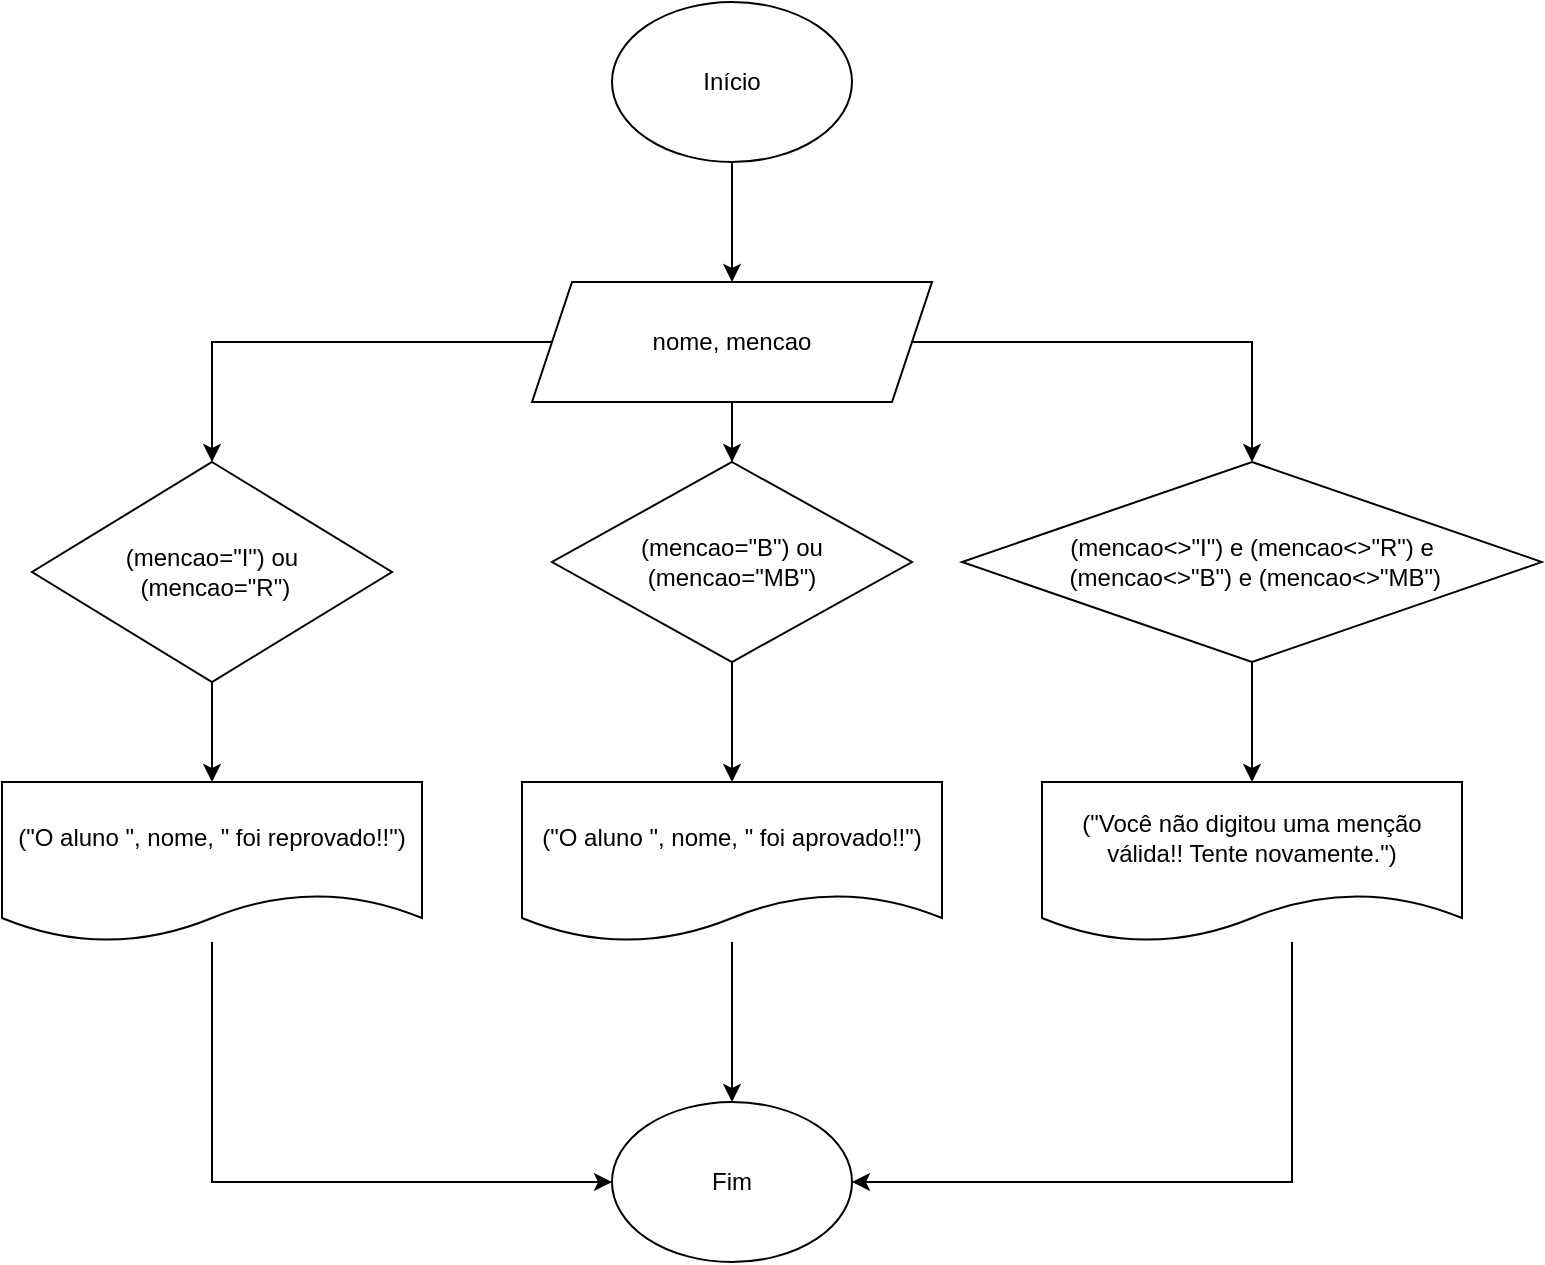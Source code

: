 <mxfile version="21.3.4" type="onedrive">
  <diagram name="Página-1" id="JA7jiqgzWEqS71XeemWC">
    <mxGraphModel grid="1" page="1" gridSize="10" guides="1" tooltips="1" connect="1" arrows="1" fold="1" pageScale="1" pageWidth="827" pageHeight="1169" math="0" shadow="0">
      <root>
        <mxCell id="0" />
        <mxCell id="1" parent="0" />
        <mxCell id="DCG5298SdEUkf1OtH6Qm-2" style="edgeStyle=orthogonalEdgeStyle;rounded=0;orthogonalLoop=1;jettySize=auto;html=1;entryX=0.5;entryY=0;entryDx=0;entryDy=0;" edge="1" parent="1" source="DCG5298SdEUkf1OtH6Qm-3" target="DCG5298SdEUkf1OtH6Qm-5">
          <mxGeometry relative="1" as="geometry" />
        </mxCell>
        <mxCell id="DCG5298SdEUkf1OtH6Qm-3" value="Início" style="ellipse;whiteSpace=wrap;html=1;" vertex="1" parent="1">
          <mxGeometry x="335" y="310" width="120" height="80" as="geometry" />
        </mxCell>
        <mxCell id="DCG5298SdEUkf1OtH6Qm-42" style="edgeStyle=orthogonalEdgeStyle;rounded=0;orthogonalLoop=1;jettySize=auto;html=1;entryX=0.5;entryY=0;entryDx=0;entryDy=0;" edge="1" parent="1" source="DCG5298SdEUkf1OtH6Qm-5" target="DCG5298SdEUkf1OtH6Qm-19">
          <mxGeometry relative="1" as="geometry" />
        </mxCell>
        <mxCell id="DCG5298SdEUkf1OtH6Qm-43" style="edgeStyle=orthogonalEdgeStyle;rounded=0;orthogonalLoop=1;jettySize=auto;html=1;entryX=0.5;entryY=0;entryDx=0;entryDy=0;" edge="1" parent="1" source="DCG5298SdEUkf1OtH6Qm-5" target="DCG5298SdEUkf1OtH6Qm-31">
          <mxGeometry relative="1" as="geometry" />
        </mxCell>
        <mxCell id="DCG5298SdEUkf1OtH6Qm-44" style="edgeStyle=orthogonalEdgeStyle;rounded=0;orthogonalLoop=1;jettySize=auto;html=1;entryX=0.5;entryY=0;entryDx=0;entryDy=0;" edge="1" parent="1" source="DCG5298SdEUkf1OtH6Qm-5" target="DCG5298SdEUkf1OtH6Qm-27">
          <mxGeometry relative="1" as="geometry" />
        </mxCell>
        <mxCell id="DCG5298SdEUkf1OtH6Qm-5" value="nome, mencao" style="shape=parallelogram;perimeter=parallelogramPerimeter;whiteSpace=wrap;html=1;fixedSize=1;" vertex="1" parent="1">
          <mxGeometry x="295" y="450" width="200" height="60" as="geometry" />
        </mxCell>
        <mxCell id="DCG5298SdEUkf1OtH6Qm-14" style="edgeStyle=orthogonalEdgeStyle;rounded=0;orthogonalLoop=1;jettySize=auto;html=1;entryX=0.5;entryY=0;entryDx=0;entryDy=0;" edge="1" parent="1">
          <mxGeometry relative="1" as="geometry">
            <mxPoint x="404" y="430" as="targetPoint" />
          </mxGeometry>
        </mxCell>
        <mxCell id="DCG5298SdEUkf1OtH6Qm-16" style="edgeStyle=orthogonalEdgeStyle;rounded=0;orthogonalLoop=1;jettySize=auto;html=1;entryX=0.5;entryY=0;entryDx=0;entryDy=0;" edge="1" parent="1">
          <mxGeometry relative="1" as="geometry">
            <mxPoint x="404" y="550" as="targetPoint" />
          </mxGeometry>
        </mxCell>
        <mxCell id="DCG5298SdEUkf1OtH6Qm-18" style="edgeStyle=orthogonalEdgeStyle;rounded=0;orthogonalLoop=1;jettySize=auto;html=1;entryX=0.5;entryY=0;entryDx=0;entryDy=0;" edge="1" parent="1" source="DCG5298SdEUkf1OtH6Qm-19" target="DCG5298SdEUkf1OtH6Qm-21">
          <mxGeometry relative="1" as="geometry" />
        </mxCell>
        <mxCell id="DCG5298SdEUkf1OtH6Qm-19" value="(mencao=&quot;B&quot;) ou (mencao=&quot;MB&quot;)" style="rhombus;whiteSpace=wrap;html=1;" vertex="1" parent="1">
          <mxGeometry x="305" y="540" width="180" height="100" as="geometry" />
        </mxCell>
        <mxCell id="DCG5298SdEUkf1OtH6Qm-20" style="edgeStyle=orthogonalEdgeStyle;rounded=0;orthogonalLoop=1;jettySize=auto;html=1;" edge="1" parent="1" source="DCG5298SdEUkf1OtH6Qm-21">
          <mxGeometry relative="1" as="geometry">
            <mxPoint x="395" y="860" as="targetPoint" />
          </mxGeometry>
        </mxCell>
        <mxCell id="DCG5298SdEUkf1OtH6Qm-21" value="&lt;div&gt;(&quot;O aluno &quot;, nome, &quot; foi aprovado!!&quot;)&lt;/div&gt;" style="shape=document;whiteSpace=wrap;html=1;boundedLbl=1;" vertex="1" parent="1">
          <mxGeometry x="290" y="700" width="210" height="80" as="geometry" />
        </mxCell>
        <mxCell id="DCG5298SdEUkf1OtH6Qm-26" style="edgeStyle=orthogonalEdgeStyle;rounded=0;orthogonalLoop=1;jettySize=auto;html=1;entryX=0.5;entryY=0;entryDx=0;entryDy=0;" edge="1" parent="1" source="DCG5298SdEUkf1OtH6Qm-27" target="DCG5298SdEUkf1OtH6Qm-29">
          <mxGeometry relative="1" as="geometry" />
        </mxCell>
        <mxCell id="DCG5298SdEUkf1OtH6Qm-27" value="(mencao&amp;lt;&amp;gt;&quot;I&quot;) e (mencao&amp;lt;&amp;gt;&quot;R&quot;) e&lt;br&gt;&amp;nbsp;(mencao&amp;lt;&amp;gt;&quot;B&quot;) e (mencao&amp;lt;&amp;gt;&quot;MB&quot;)" style="rhombus;whiteSpace=wrap;html=1;" vertex="1" parent="1">
          <mxGeometry x="510" y="540" width="290" height="100" as="geometry" />
        </mxCell>
        <mxCell id="DCG5298SdEUkf1OtH6Qm-28" style="edgeStyle=orthogonalEdgeStyle;rounded=0;orthogonalLoop=1;jettySize=auto;html=1;entryX=1;entryY=0.5;entryDx=0;entryDy=0;" edge="1" parent="1" source="DCG5298SdEUkf1OtH6Qm-29" target="DCG5298SdEUkf1OtH6Qm-41">
          <mxGeometry relative="1" as="geometry">
            <mxPoint x="470" y="900" as="targetPoint" />
            <Array as="points">
              <mxPoint x="675" y="900" />
            </Array>
          </mxGeometry>
        </mxCell>
        <mxCell id="DCG5298SdEUkf1OtH6Qm-29" value="&lt;div&gt;(&quot;Você não digitou uma menção válida!! Tente novamente.&quot;)&lt;/div&gt;" style="shape=document;whiteSpace=wrap;html=1;boundedLbl=1;" vertex="1" parent="1">
          <mxGeometry x="550" y="700" width="210" height="80" as="geometry" />
        </mxCell>
        <mxCell id="DCG5298SdEUkf1OtH6Qm-30" style="edgeStyle=orthogonalEdgeStyle;rounded=0;orthogonalLoop=1;jettySize=auto;html=1;entryX=0.5;entryY=0;entryDx=0;entryDy=0;" edge="1" parent="1" source="DCG5298SdEUkf1OtH6Qm-31" target="DCG5298SdEUkf1OtH6Qm-33">
          <mxGeometry relative="1" as="geometry" />
        </mxCell>
        <mxCell id="DCG5298SdEUkf1OtH6Qm-31" value="(mencao=&quot;I&quot;) ou&lt;br&gt;&amp;nbsp;(mencao=&quot;R&quot;)" style="rhombus;whiteSpace=wrap;html=1;" vertex="1" parent="1">
          <mxGeometry x="45" y="540" width="180" height="110" as="geometry" />
        </mxCell>
        <mxCell id="DCG5298SdEUkf1OtH6Qm-32" style="edgeStyle=orthogonalEdgeStyle;rounded=0;orthogonalLoop=1;jettySize=auto;html=1;entryX=0;entryY=0.5;entryDx=0;entryDy=0;" edge="1" parent="1" source="DCG5298SdEUkf1OtH6Qm-33" target="DCG5298SdEUkf1OtH6Qm-41">
          <mxGeometry relative="1" as="geometry">
            <mxPoint x="310" y="900" as="targetPoint" />
            <Array as="points">
              <mxPoint x="135" y="900" />
            </Array>
          </mxGeometry>
        </mxCell>
        <mxCell id="DCG5298SdEUkf1OtH6Qm-33" value="(&quot;O aluno &quot;, nome, &quot; foi reprovado!!&quot;)" style="shape=document;whiteSpace=wrap;html=1;boundedLbl=1;" vertex="1" parent="1">
          <mxGeometry x="30" y="700" width="210" height="80" as="geometry" />
        </mxCell>
        <mxCell id="DCG5298SdEUkf1OtH6Qm-41" value="Fim" style="ellipse;whiteSpace=wrap;html=1;" vertex="1" parent="1">
          <mxGeometry x="335" y="860" width="120" height="80" as="geometry" />
        </mxCell>
      </root>
    </mxGraphModel>
  </diagram>
</mxfile>
